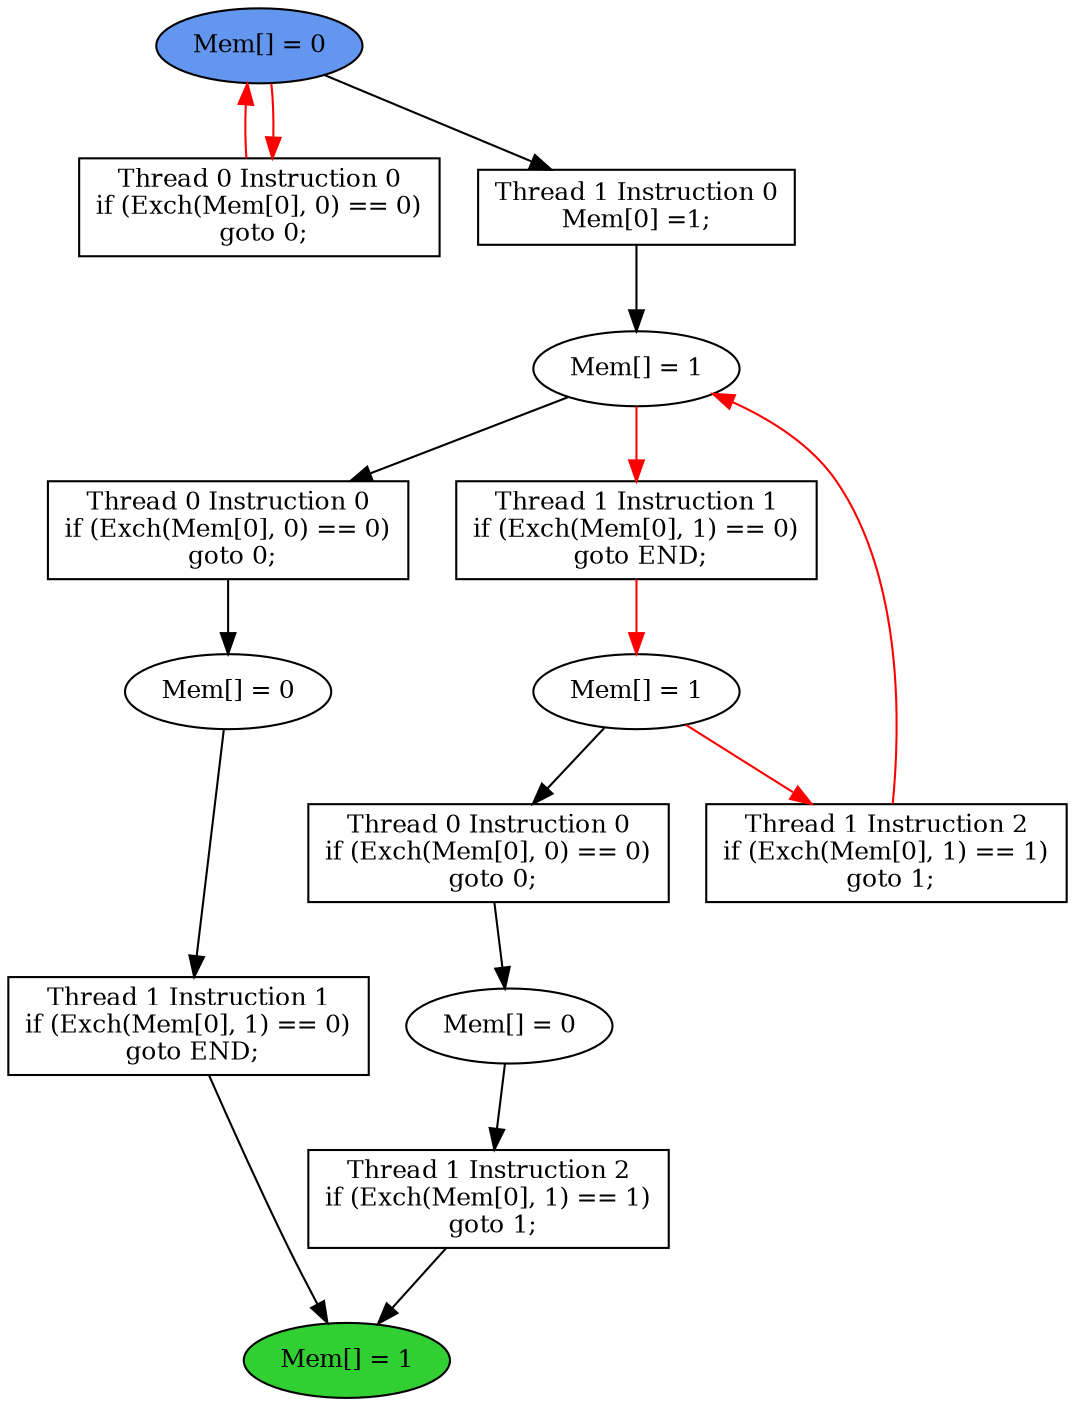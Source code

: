 digraph "graph" {
graph [fontsize=12]
node [fontsize=12]
edge [fontsize=12]
rankdir=TB;
"N15" -> "N14" [uuid = "<A0, S3>", color = "#000000", fontcolor = "#ffffff", style = "solid", label = "", dir = "forward", weight = "1"]
"N12" -> "N11" [uuid = "<A1, S2>", color = "#000000", fontcolor = "#ffffff", style = "solid", label = "", dir = "forward", weight = "1"]
"N25" -> "N17" [uuid = "<A2, START>", color = "#ff0000", fontcolor = "#ffffff", style = "solid", label = "", dir = "back", weight = "1"]
"N13" -> "N9" [uuid = "<A3, END>", color = "#000000", fontcolor = "#ffffff", style = "solid", label = "", dir = "forward", weight = "1"]
"N10" -> "N9" [uuid = "<A4, END>", color = "#000000", fontcolor = "#ffffff", style = "solid", label = "", dir = "forward", weight = "1"]
"N20" -> "N19" [uuid = "<A5, S1>", color = "#ff0000", fontcolor = "#ffffff", style = "solid", label = "", dir = "forward", weight = "1"]
"N24" -> "N23" [uuid = "<A6, S0>", color = "#000000", fontcolor = "#ffffff", style = "solid", label = "", dir = "forward", weight = "1"]
"N23" -> "N18" [uuid = "<A7, S0>", color = "#ff0000", fontcolor = "#ffffff", style = "solid", label = "", dir = "back", weight = "1"]
"N19" -> "N15" [uuid = "<A0, S1>", color = "#000000", fontcolor = "#ffffff", style = "solid", label = "", dir = "forward", weight = "1"]
"N23" -> "N12" [uuid = "<A1, S0>", color = "#000000", fontcolor = "#ffffff", style = "solid", label = "", dir = "forward", weight = "1"]
"N25" -> "N17" [uuid = "<A2, START>", color = "#ff0000", fontcolor = "#ffffff", style = "solid", label = "", dir = "forward", weight = "1"]
"N14" -> "N13" [uuid = "<A3, S3>", color = "#000000", fontcolor = "#ffffff", style = "solid", label = "", dir = "forward", weight = "1"]
"N11" -> "N10" [uuid = "<A4, S2>", color = "#000000", fontcolor = "#ffffff", style = "solid", label = "", dir = "forward", weight = "1"]
"N23" -> "N20" [uuid = "<A5, S0>", color = "#ff0000", fontcolor = "#ffffff", style = "solid", label = "", dir = "forward", weight = "1"]
"N25" -> "N24" [uuid = "<A6, START>", color = "#000000", fontcolor = "#ffffff", style = "solid", label = "", dir = "forward", weight = "1"]
"N19" -> "N18" [uuid = "<A7, S1>", color = "#ff0000", fontcolor = "#ffffff", style = "solid", label = "", dir = "forward", weight = "1"]
"N9" [uuid="END", label="Mem[] = 1", fillcolor = "#31cf31", fontcolor = "#000000", shape = "ellipse", style = "filled, solid"]
"N10" [uuid="A4", label="Thread 1 Instruction 1
if (Exch(Mem[0], 1) == 0)
 goto END;", fillcolor = "#ffffff", fontcolor = "#000000", shape = "box", style = "filled, solid"]
"N11" [uuid="S2", label="Mem[] = 0", fillcolor = "#ffffff", fontcolor = "#000000", shape = "ellipse", style = "filled, solid"]
"N12" [uuid="A1", label="Thread 0 Instruction 0
if (Exch(Mem[0], 0) == 0)
 goto 0;", fillcolor = "#ffffff", fontcolor = "#000000", shape = "box", style = "filled, solid"]
"N13" [uuid="A3", label="Thread 1 Instruction 2
if (Exch(Mem[0], 1) == 1)
 goto 1;", fillcolor = "#ffffff", fontcolor = "#000000", shape = "box", style = "filled, solid"]
"N14" [uuid="S3", label="Mem[] = 0", fillcolor = "#ffffff", fontcolor = "#000000", shape = "ellipse", style = "filled, solid"]
"N15" [uuid="A0", label="Thread 0 Instruction 0
if (Exch(Mem[0], 0) == 0)
 goto 0;", fillcolor = "#ffffff", fontcolor = "#000000", shape = "box", style = "filled, solid"]
"N17" [uuid="A2", label="Thread 0 Instruction 0
if (Exch(Mem[0], 0) == 0)
 goto 0;", fillcolor = "#ffffff", fontcolor = "#000000", shape = "box", style = "filled, solid"]
"N18" [uuid="A7", label="Thread 1 Instruction 2
if (Exch(Mem[0], 1) == 1)
 goto 1;", fillcolor = "#ffffff", fontcolor = "#000000", shape = "box", style = "filled, solid"]
"N19" [uuid="S1", label="Mem[] = 1", fillcolor = "#ffffff", fontcolor = "#000000", shape = "ellipse", style = "filled, solid"]
"N20" [uuid="A5", label="Thread 1 Instruction 1
if (Exch(Mem[0], 1) == 0)
 goto END;", fillcolor = "#ffffff", fontcolor = "#000000", shape = "box", style = "filled, solid"]
"N23" [uuid="S0", label="Mem[] = 1", fillcolor = "#ffffff", fontcolor = "#000000", shape = "ellipse", style = "filled, solid"]
"N24" [uuid="A6", label="Thread 1 Instruction 0
Mem[0] =1;", fillcolor = "#ffffff", fontcolor = "#000000", shape = "box", style = "filled, solid"]
"N25" [uuid="START", label="Mem[] = 0", fillcolor = "#6396ef", fontcolor = "#000000", shape = "ellipse", style = "filled, solid"]
}